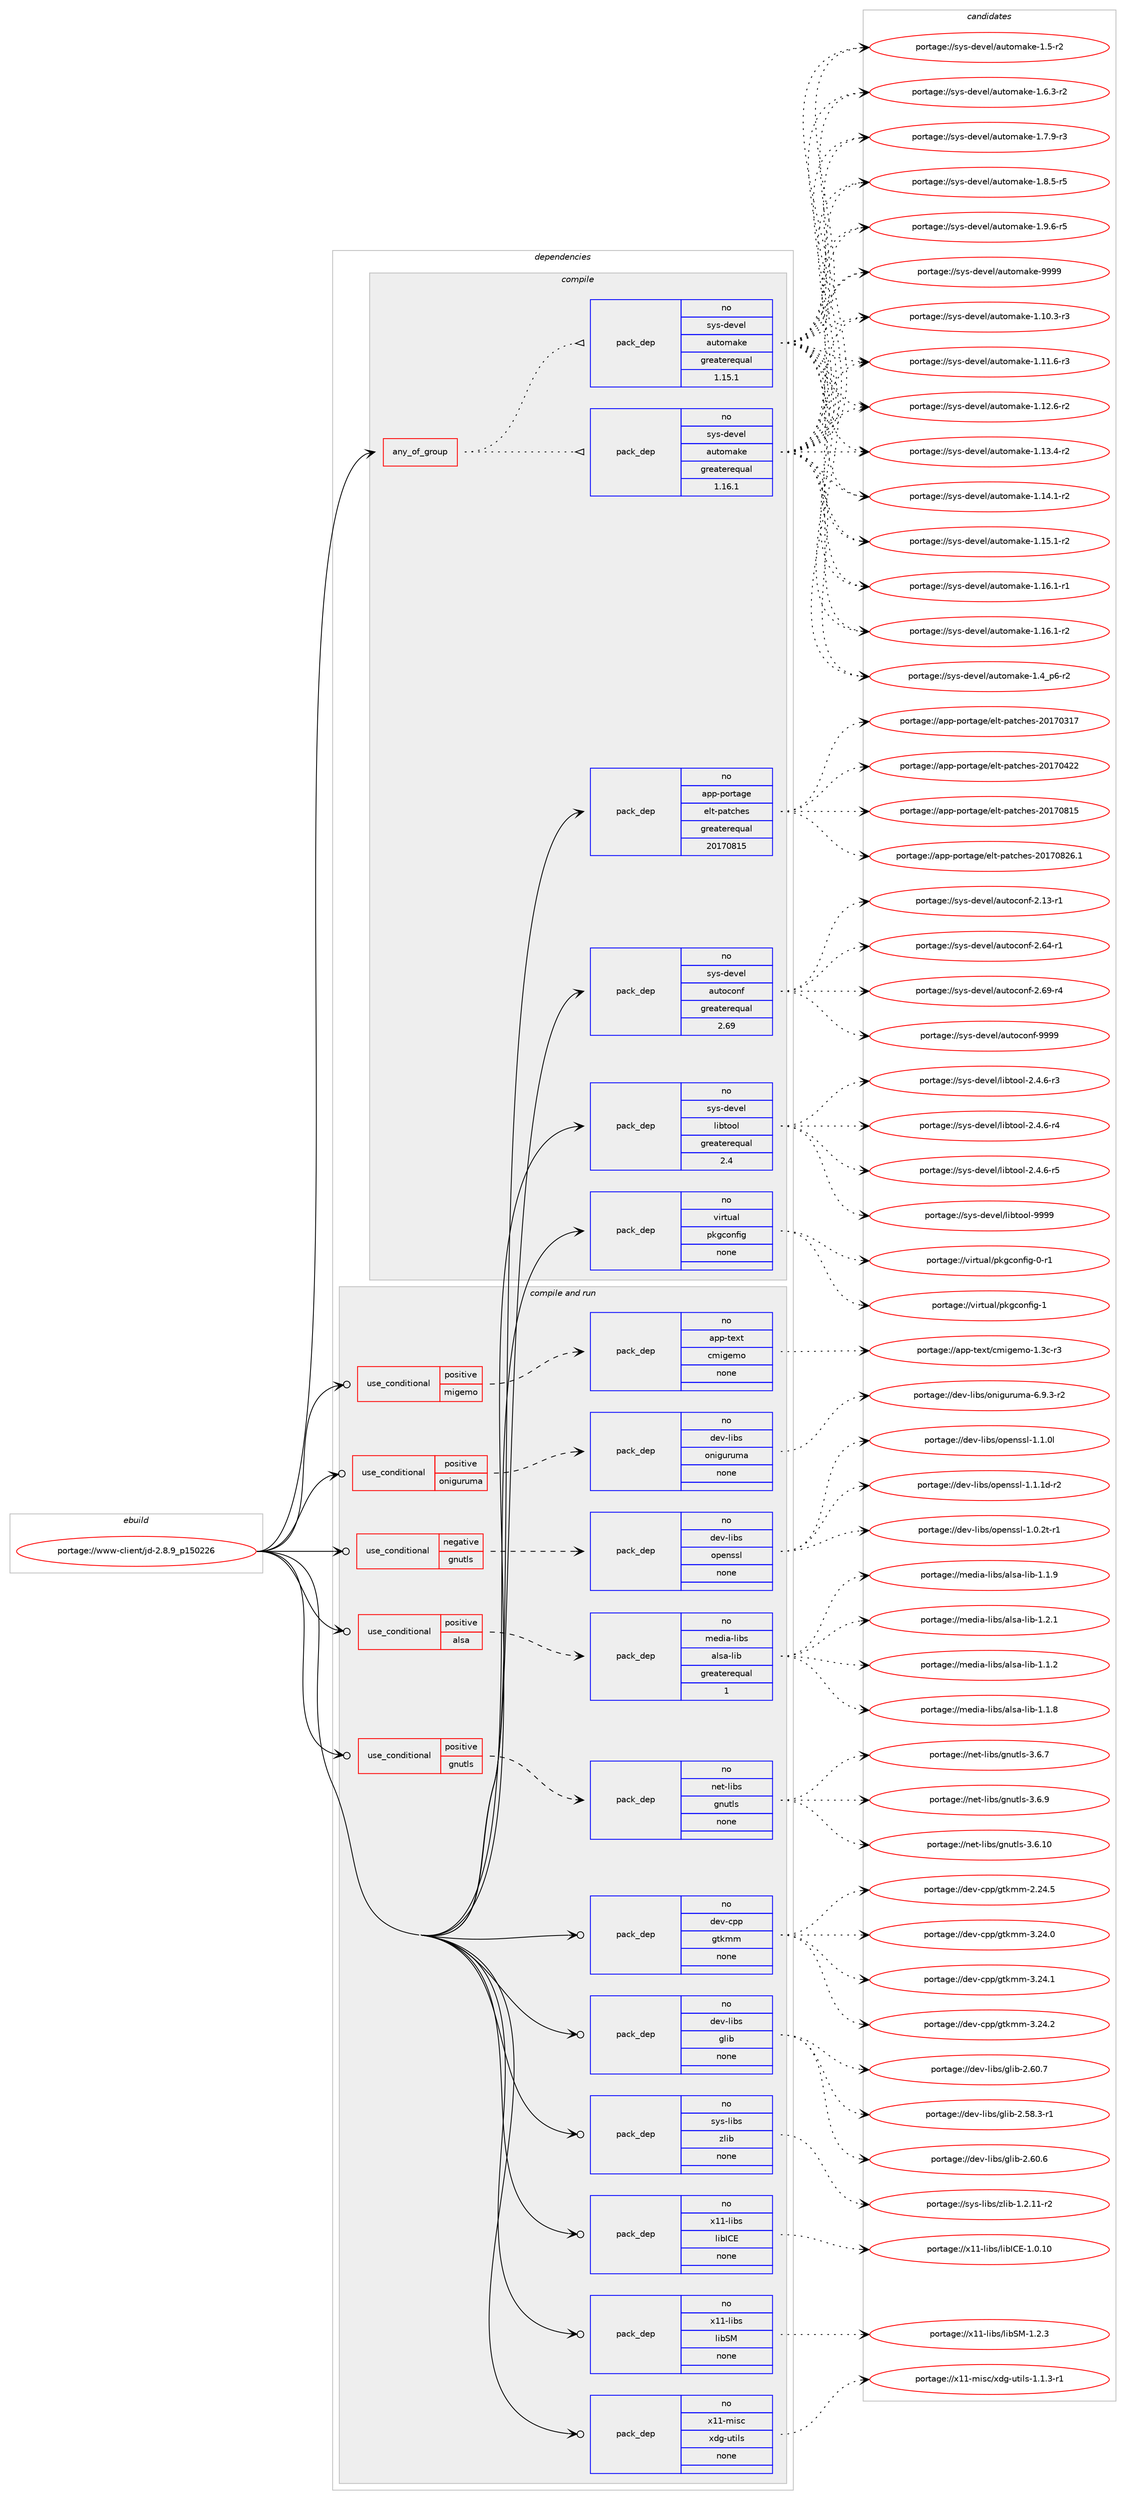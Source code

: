 digraph prolog {

# *************
# Graph options
# *************

newrank=true;
concentrate=true;
compound=true;
graph [rankdir=LR,fontname=Helvetica,fontsize=10,ranksep=1.5];#, ranksep=2.5, nodesep=0.2];
edge  [arrowhead=vee];
node  [fontname=Helvetica,fontsize=10];

# **********
# The ebuild
# **********

subgraph cluster_leftcol {
color=gray;
rank=same;
label=<<i>ebuild</i>>;
id [label="portage://www-client/jd-2.8.9_p150226", color=red, width=4, href="../www-client/jd-2.8.9_p150226.svg"];
}

# ****************
# The dependencies
# ****************

subgraph cluster_midcol {
color=gray;
label=<<i>dependencies</i>>;
subgraph cluster_compile {
fillcolor="#eeeeee";
style=filled;
label=<<i>compile</i>>;
subgraph any7568 {
dependency441663 [label=<<TABLE BORDER="0" CELLBORDER="1" CELLSPACING="0" CELLPADDING="4"><TR><TD CELLPADDING="10">any_of_group</TD></TR></TABLE>>, shape=none, color=red];subgraph pack327552 {
dependency441664 [label=<<TABLE BORDER="0" CELLBORDER="1" CELLSPACING="0" CELLPADDING="4" WIDTH="220"><TR><TD ROWSPAN="6" CELLPADDING="30">pack_dep</TD></TR><TR><TD WIDTH="110">no</TD></TR><TR><TD>sys-devel</TD></TR><TR><TD>automake</TD></TR><TR><TD>greaterequal</TD></TR><TR><TD>1.16.1</TD></TR></TABLE>>, shape=none, color=blue];
}
dependency441663:e -> dependency441664:w [weight=20,style="dotted",arrowhead="oinv"];
subgraph pack327553 {
dependency441665 [label=<<TABLE BORDER="0" CELLBORDER="1" CELLSPACING="0" CELLPADDING="4" WIDTH="220"><TR><TD ROWSPAN="6" CELLPADDING="30">pack_dep</TD></TR><TR><TD WIDTH="110">no</TD></TR><TR><TD>sys-devel</TD></TR><TR><TD>automake</TD></TR><TR><TD>greaterequal</TD></TR><TR><TD>1.15.1</TD></TR></TABLE>>, shape=none, color=blue];
}
dependency441663:e -> dependency441665:w [weight=20,style="dotted",arrowhead="oinv"];
}
id:e -> dependency441663:w [weight=20,style="solid",arrowhead="vee"];
subgraph pack327554 {
dependency441666 [label=<<TABLE BORDER="0" CELLBORDER="1" CELLSPACING="0" CELLPADDING="4" WIDTH="220"><TR><TD ROWSPAN="6" CELLPADDING="30">pack_dep</TD></TR><TR><TD WIDTH="110">no</TD></TR><TR><TD>app-portage</TD></TR><TR><TD>elt-patches</TD></TR><TR><TD>greaterequal</TD></TR><TR><TD>20170815</TD></TR></TABLE>>, shape=none, color=blue];
}
id:e -> dependency441666:w [weight=20,style="solid",arrowhead="vee"];
subgraph pack327555 {
dependency441667 [label=<<TABLE BORDER="0" CELLBORDER="1" CELLSPACING="0" CELLPADDING="4" WIDTH="220"><TR><TD ROWSPAN="6" CELLPADDING="30">pack_dep</TD></TR><TR><TD WIDTH="110">no</TD></TR><TR><TD>sys-devel</TD></TR><TR><TD>autoconf</TD></TR><TR><TD>greaterequal</TD></TR><TR><TD>2.69</TD></TR></TABLE>>, shape=none, color=blue];
}
id:e -> dependency441667:w [weight=20,style="solid",arrowhead="vee"];
subgraph pack327556 {
dependency441668 [label=<<TABLE BORDER="0" CELLBORDER="1" CELLSPACING="0" CELLPADDING="4" WIDTH="220"><TR><TD ROWSPAN="6" CELLPADDING="30">pack_dep</TD></TR><TR><TD WIDTH="110">no</TD></TR><TR><TD>sys-devel</TD></TR><TR><TD>libtool</TD></TR><TR><TD>greaterequal</TD></TR><TR><TD>2.4</TD></TR></TABLE>>, shape=none, color=blue];
}
id:e -> dependency441668:w [weight=20,style="solid",arrowhead="vee"];
subgraph pack327557 {
dependency441669 [label=<<TABLE BORDER="0" CELLBORDER="1" CELLSPACING="0" CELLPADDING="4" WIDTH="220"><TR><TD ROWSPAN="6" CELLPADDING="30">pack_dep</TD></TR><TR><TD WIDTH="110">no</TD></TR><TR><TD>virtual</TD></TR><TR><TD>pkgconfig</TD></TR><TR><TD>none</TD></TR><TR><TD></TD></TR></TABLE>>, shape=none, color=blue];
}
id:e -> dependency441669:w [weight=20,style="solid",arrowhead="vee"];
}
subgraph cluster_compileandrun {
fillcolor="#eeeeee";
style=filled;
label=<<i>compile and run</i>>;
subgraph cond106264 {
dependency441670 [label=<<TABLE BORDER="0" CELLBORDER="1" CELLSPACING="0" CELLPADDING="4"><TR><TD ROWSPAN="3" CELLPADDING="10">use_conditional</TD></TR><TR><TD>negative</TD></TR><TR><TD>gnutls</TD></TR></TABLE>>, shape=none, color=red];
subgraph pack327558 {
dependency441671 [label=<<TABLE BORDER="0" CELLBORDER="1" CELLSPACING="0" CELLPADDING="4" WIDTH="220"><TR><TD ROWSPAN="6" CELLPADDING="30">pack_dep</TD></TR><TR><TD WIDTH="110">no</TD></TR><TR><TD>dev-libs</TD></TR><TR><TD>openssl</TD></TR><TR><TD>none</TD></TR><TR><TD></TD></TR></TABLE>>, shape=none, color=blue];
}
dependency441670:e -> dependency441671:w [weight=20,style="dashed",arrowhead="vee"];
}
id:e -> dependency441670:w [weight=20,style="solid",arrowhead="odotvee"];
subgraph cond106265 {
dependency441672 [label=<<TABLE BORDER="0" CELLBORDER="1" CELLSPACING="0" CELLPADDING="4"><TR><TD ROWSPAN="3" CELLPADDING="10">use_conditional</TD></TR><TR><TD>positive</TD></TR><TR><TD>alsa</TD></TR></TABLE>>, shape=none, color=red];
subgraph pack327559 {
dependency441673 [label=<<TABLE BORDER="0" CELLBORDER="1" CELLSPACING="0" CELLPADDING="4" WIDTH="220"><TR><TD ROWSPAN="6" CELLPADDING="30">pack_dep</TD></TR><TR><TD WIDTH="110">no</TD></TR><TR><TD>media-libs</TD></TR><TR><TD>alsa-lib</TD></TR><TR><TD>greaterequal</TD></TR><TR><TD>1</TD></TR></TABLE>>, shape=none, color=blue];
}
dependency441672:e -> dependency441673:w [weight=20,style="dashed",arrowhead="vee"];
}
id:e -> dependency441672:w [weight=20,style="solid",arrowhead="odotvee"];
subgraph cond106266 {
dependency441674 [label=<<TABLE BORDER="0" CELLBORDER="1" CELLSPACING="0" CELLPADDING="4"><TR><TD ROWSPAN="3" CELLPADDING="10">use_conditional</TD></TR><TR><TD>positive</TD></TR><TR><TD>gnutls</TD></TR></TABLE>>, shape=none, color=red];
subgraph pack327560 {
dependency441675 [label=<<TABLE BORDER="0" CELLBORDER="1" CELLSPACING="0" CELLPADDING="4" WIDTH="220"><TR><TD ROWSPAN="6" CELLPADDING="30">pack_dep</TD></TR><TR><TD WIDTH="110">no</TD></TR><TR><TD>net-libs</TD></TR><TR><TD>gnutls</TD></TR><TR><TD>none</TD></TR><TR><TD></TD></TR></TABLE>>, shape=none, color=blue];
}
dependency441674:e -> dependency441675:w [weight=20,style="dashed",arrowhead="vee"];
}
id:e -> dependency441674:w [weight=20,style="solid",arrowhead="odotvee"];
subgraph cond106267 {
dependency441676 [label=<<TABLE BORDER="0" CELLBORDER="1" CELLSPACING="0" CELLPADDING="4"><TR><TD ROWSPAN="3" CELLPADDING="10">use_conditional</TD></TR><TR><TD>positive</TD></TR><TR><TD>migemo</TD></TR></TABLE>>, shape=none, color=red];
subgraph pack327561 {
dependency441677 [label=<<TABLE BORDER="0" CELLBORDER="1" CELLSPACING="0" CELLPADDING="4" WIDTH="220"><TR><TD ROWSPAN="6" CELLPADDING="30">pack_dep</TD></TR><TR><TD WIDTH="110">no</TD></TR><TR><TD>app-text</TD></TR><TR><TD>cmigemo</TD></TR><TR><TD>none</TD></TR><TR><TD></TD></TR></TABLE>>, shape=none, color=blue];
}
dependency441676:e -> dependency441677:w [weight=20,style="dashed",arrowhead="vee"];
}
id:e -> dependency441676:w [weight=20,style="solid",arrowhead="odotvee"];
subgraph cond106268 {
dependency441678 [label=<<TABLE BORDER="0" CELLBORDER="1" CELLSPACING="0" CELLPADDING="4"><TR><TD ROWSPAN="3" CELLPADDING="10">use_conditional</TD></TR><TR><TD>positive</TD></TR><TR><TD>oniguruma</TD></TR></TABLE>>, shape=none, color=red];
subgraph pack327562 {
dependency441679 [label=<<TABLE BORDER="0" CELLBORDER="1" CELLSPACING="0" CELLPADDING="4" WIDTH="220"><TR><TD ROWSPAN="6" CELLPADDING="30">pack_dep</TD></TR><TR><TD WIDTH="110">no</TD></TR><TR><TD>dev-libs</TD></TR><TR><TD>oniguruma</TD></TR><TR><TD>none</TD></TR><TR><TD></TD></TR></TABLE>>, shape=none, color=blue];
}
dependency441678:e -> dependency441679:w [weight=20,style="dashed",arrowhead="vee"];
}
id:e -> dependency441678:w [weight=20,style="solid",arrowhead="odotvee"];
subgraph pack327563 {
dependency441680 [label=<<TABLE BORDER="0" CELLBORDER="1" CELLSPACING="0" CELLPADDING="4" WIDTH="220"><TR><TD ROWSPAN="6" CELLPADDING="30">pack_dep</TD></TR><TR><TD WIDTH="110">no</TD></TR><TR><TD>dev-cpp</TD></TR><TR><TD>gtkmm</TD></TR><TR><TD>none</TD></TR><TR><TD></TD></TR></TABLE>>, shape=none, color=blue];
}
id:e -> dependency441680:w [weight=20,style="solid",arrowhead="odotvee"];
subgraph pack327564 {
dependency441681 [label=<<TABLE BORDER="0" CELLBORDER="1" CELLSPACING="0" CELLPADDING="4" WIDTH="220"><TR><TD ROWSPAN="6" CELLPADDING="30">pack_dep</TD></TR><TR><TD WIDTH="110">no</TD></TR><TR><TD>dev-libs</TD></TR><TR><TD>glib</TD></TR><TR><TD>none</TD></TR><TR><TD></TD></TR></TABLE>>, shape=none, color=blue];
}
id:e -> dependency441681:w [weight=20,style="solid",arrowhead="odotvee"];
subgraph pack327565 {
dependency441682 [label=<<TABLE BORDER="0" CELLBORDER="1" CELLSPACING="0" CELLPADDING="4" WIDTH="220"><TR><TD ROWSPAN="6" CELLPADDING="30">pack_dep</TD></TR><TR><TD WIDTH="110">no</TD></TR><TR><TD>sys-libs</TD></TR><TR><TD>zlib</TD></TR><TR><TD>none</TD></TR><TR><TD></TD></TR></TABLE>>, shape=none, color=blue];
}
id:e -> dependency441682:w [weight=20,style="solid",arrowhead="odotvee"];
subgraph pack327566 {
dependency441683 [label=<<TABLE BORDER="0" CELLBORDER="1" CELLSPACING="0" CELLPADDING="4" WIDTH="220"><TR><TD ROWSPAN="6" CELLPADDING="30">pack_dep</TD></TR><TR><TD WIDTH="110">no</TD></TR><TR><TD>x11-libs</TD></TR><TR><TD>libICE</TD></TR><TR><TD>none</TD></TR><TR><TD></TD></TR></TABLE>>, shape=none, color=blue];
}
id:e -> dependency441683:w [weight=20,style="solid",arrowhead="odotvee"];
subgraph pack327567 {
dependency441684 [label=<<TABLE BORDER="0" CELLBORDER="1" CELLSPACING="0" CELLPADDING="4" WIDTH="220"><TR><TD ROWSPAN="6" CELLPADDING="30">pack_dep</TD></TR><TR><TD WIDTH="110">no</TD></TR><TR><TD>x11-libs</TD></TR><TR><TD>libSM</TD></TR><TR><TD>none</TD></TR><TR><TD></TD></TR></TABLE>>, shape=none, color=blue];
}
id:e -> dependency441684:w [weight=20,style="solid",arrowhead="odotvee"];
subgraph pack327568 {
dependency441685 [label=<<TABLE BORDER="0" CELLBORDER="1" CELLSPACING="0" CELLPADDING="4" WIDTH="220"><TR><TD ROWSPAN="6" CELLPADDING="30">pack_dep</TD></TR><TR><TD WIDTH="110">no</TD></TR><TR><TD>x11-misc</TD></TR><TR><TD>xdg-utils</TD></TR><TR><TD>none</TD></TR><TR><TD></TD></TR></TABLE>>, shape=none, color=blue];
}
id:e -> dependency441685:w [weight=20,style="solid",arrowhead="odotvee"];
}
subgraph cluster_run {
fillcolor="#eeeeee";
style=filled;
label=<<i>run</i>>;
}
}

# **************
# The candidates
# **************

subgraph cluster_choices {
rank=same;
color=gray;
label=<<i>candidates</i>>;

subgraph choice327552 {
color=black;
nodesep=1;
choiceportage11512111545100101118101108479711711611110997107101454946494846514511451 [label="portage://sys-devel/automake-1.10.3-r3", color=red, width=4,href="../sys-devel/automake-1.10.3-r3.svg"];
choiceportage11512111545100101118101108479711711611110997107101454946494946544511451 [label="portage://sys-devel/automake-1.11.6-r3", color=red, width=4,href="../sys-devel/automake-1.11.6-r3.svg"];
choiceportage11512111545100101118101108479711711611110997107101454946495046544511450 [label="portage://sys-devel/automake-1.12.6-r2", color=red, width=4,href="../sys-devel/automake-1.12.6-r2.svg"];
choiceportage11512111545100101118101108479711711611110997107101454946495146524511450 [label="portage://sys-devel/automake-1.13.4-r2", color=red, width=4,href="../sys-devel/automake-1.13.4-r2.svg"];
choiceportage11512111545100101118101108479711711611110997107101454946495246494511450 [label="portage://sys-devel/automake-1.14.1-r2", color=red, width=4,href="../sys-devel/automake-1.14.1-r2.svg"];
choiceportage11512111545100101118101108479711711611110997107101454946495346494511450 [label="portage://sys-devel/automake-1.15.1-r2", color=red, width=4,href="../sys-devel/automake-1.15.1-r2.svg"];
choiceportage11512111545100101118101108479711711611110997107101454946495446494511449 [label="portage://sys-devel/automake-1.16.1-r1", color=red, width=4,href="../sys-devel/automake-1.16.1-r1.svg"];
choiceportage11512111545100101118101108479711711611110997107101454946495446494511450 [label="portage://sys-devel/automake-1.16.1-r2", color=red, width=4,href="../sys-devel/automake-1.16.1-r2.svg"];
choiceportage115121115451001011181011084797117116111109971071014549465295112544511450 [label="portage://sys-devel/automake-1.4_p6-r2", color=red, width=4,href="../sys-devel/automake-1.4_p6-r2.svg"];
choiceportage11512111545100101118101108479711711611110997107101454946534511450 [label="portage://sys-devel/automake-1.5-r2", color=red, width=4,href="../sys-devel/automake-1.5-r2.svg"];
choiceportage115121115451001011181011084797117116111109971071014549465446514511450 [label="portage://sys-devel/automake-1.6.3-r2", color=red, width=4,href="../sys-devel/automake-1.6.3-r2.svg"];
choiceportage115121115451001011181011084797117116111109971071014549465546574511451 [label="portage://sys-devel/automake-1.7.9-r3", color=red, width=4,href="../sys-devel/automake-1.7.9-r3.svg"];
choiceportage115121115451001011181011084797117116111109971071014549465646534511453 [label="portage://sys-devel/automake-1.8.5-r5", color=red, width=4,href="../sys-devel/automake-1.8.5-r5.svg"];
choiceportage115121115451001011181011084797117116111109971071014549465746544511453 [label="portage://sys-devel/automake-1.9.6-r5", color=red, width=4,href="../sys-devel/automake-1.9.6-r5.svg"];
choiceportage115121115451001011181011084797117116111109971071014557575757 [label="portage://sys-devel/automake-9999", color=red, width=4,href="../sys-devel/automake-9999.svg"];
dependency441664:e -> choiceportage11512111545100101118101108479711711611110997107101454946494846514511451:w [style=dotted,weight="100"];
dependency441664:e -> choiceportage11512111545100101118101108479711711611110997107101454946494946544511451:w [style=dotted,weight="100"];
dependency441664:e -> choiceportage11512111545100101118101108479711711611110997107101454946495046544511450:w [style=dotted,weight="100"];
dependency441664:e -> choiceportage11512111545100101118101108479711711611110997107101454946495146524511450:w [style=dotted,weight="100"];
dependency441664:e -> choiceportage11512111545100101118101108479711711611110997107101454946495246494511450:w [style=dotted,weight="100"];
dependency441664:e -> choiceportage11512111545100101118101108479711711611110997107101454946495346494511450:w [style=dotted,weight="100"];
dependency441664:e -> choiceportage11512111545100101118101108479711711611110997107101454946495446494511449:w [style=dotted,weight="100"];
dependency441664:e -> choiceportage11512111545100101118101108479711711611110997107101454946495446494511450:w [style=dotted,weight="100"];
dependency441664:e -> choiceportage115121115451001011181011084797117116111109971071014549465295112544511450:w [style=dotted,weight="100"];
dependency441664:e -> choiceportage11512111545100101118101108479711711611110997107101454946534511450:w [style=dotted,weight="100"];
dependency441664:e -> choiceportage115121115451001011181011084797117116111109971071014549465446514511450:w [style=dotted,weight="100"];
dependency441664:e -> choiceportage115121115451001011181011084797117116111109971071014549465546574511451:w [style=dotted,weight="100"];
dependency441664:e -> choiceportage115121115451001011181011084797117116111109971071014549465646534511453:w [style=dotted,weight="100"];
dependency441664:e -> choiceportage115121115451001011181011084797117116111109971071014549465746544511453:w [style=dotted,weight="100"];
dependency441664:e -> choiceportage115121115451001011181011084797117116111109971071014557575757:w [style=dotted,weight="100"];
}
subgraph choice327553 {
color=black;
nodesep=1;
choiceportage11512111545100101118101108479711711611110997107101454946494846514511451 [label="portage://sys-devel/automake-1.10.3-r3", color=red, width=4,href="../sys-devel/automake-1.10.3-r3.svg"];
choiceportage11512111545100101118101108479711711611110997107101454946494946544511451 [label="portage://sys-devel/automake-1.11.6-r3", color=red, width=4,href="../sys-devel/automake-1.11.6-r3.svg"];
choiceportage11512111545100101118101108479711711611110997107101454946495046544511450 [label="portage://sys-devel/automake-1.12.6-r2", color=red, width=4,href="../sys-devel/automake-1.12.6-r2.svg"];
choiceportage11512111545100101118101108479711711611110997107101454946495146524511450 [label="portage://sys-devel/automake-1.13.4-r2", color=red, width=4,href="../sys-devel/automake-1.13.4-r2.svg"];
choiceportage11512111545100101118101108479711711611110997107101454946495246494511450 [label="portage://sys-devel/automake-1.14.1-r2", color=red, width=4,href="../sys-devel/automake-1.14.1-r2.svg"];
choiceportage11512111545100101118101108479711711611110997107101454946495346494511450 [label="portage://sys-devel/automake-1.15.1-r2", color=red, width=4,href="../sys-devel/automake-1.15.1-r2.svg"];
choiceportage11512111545100101118101108479711711611110997107101454946495446494511449 [label="portage://sys-devel/automake-1.16.1-r1", color=red, width=4,href="../sys-devel/automake-1.16.1-r1.svg"];
choiceportage11512111545100101118101108479711711611110997107101454946495446494511450 [label="portage://sys-devel/automake-1.16.1-r2", color=red, width=4,href="../sys-devel/automake-1.16.1-r2.svg"];
choiceportage115121115451001011181011084797117116111109971071014549465295112544511450 [label="portage://sys-devel/automake-1.4_p6-r2", color=red, width=4,href="../sys-devel/automake-1.4_p6-r2.svg"];
choiceportage11512111545100101118101108479711711611110997107101454946534511450 [label="portage://sys-devel/automake-1.5-r2", color=red, width=4,href="../sys-devel/automake-1.5-r2.svg"];
choiceportage115121115451001011181011084797117116111109971071014549465446514511450 [label="portage://sys-devel/automake-1.6.3-r2", color=red, width=4,href="../sys-devel/automake-1.6.3-r2.svg"];
choiceportage115121115451001011181011084797117116111109971071014549465546574511451 [label="portage://sys-devel/automake-1.7.9-r3", color=red, width=4,href="../sys-devel/automake-1.7.9-r3.svg"];
choiceportage115121115451001011181011084797117116111109971071014549465646534511453 [label="portage://sys-devel/automake-1.8.5-r5", color=red, width=4,href="../sys-devel/automake-1.8.5-r5.svg"];
choiceportage115121115451001011181011084797117116111109971071014549465746544511453 [label="portage://sys-devel/automake-1.9.6-r5", color=red, width=4,href="../sys-devel/automake-1.9.6-r5.svg"];
choiceportage115121115451001011181011084797117116111109971071014557575757 [label="portage://sys-devel/automake-9999", color=red, width=4,href="../sys-devel/automake-9999.svg"];
dependency441665:e -> choiceportage11512111545100101118101108479711711611110997107101454946494846514511451:w [style=dotted,weight="100"];
dependency441665:e -> choiceportage11512111545100101118101108479711711611110997107101454946494946544511451:w [style=dotted,weight="100"];
dependency441665:e -> choiceportage11512111545100101118101108479711711611110997107101454946495046544511450:w [style=dotted,weight="100"];
dependency441665:e -> choiceportage11512111545100101118101108479711711611110997107101454946495146524511450:w [style=dotted,weight="100"];
dependency441665:e -> choiceportage11512111545100101118101108479711711611110997107101454946495246494511450:w [style=dotted,weight="100"];
dependency441665:e -> choiceportage11512111545100101118101108479711711611110997107101454946495346494511450:w [style=dotted,weight="100"];
dependency441665:e -> choiceportage11512111545100101118101108479711711611110997107101454946495446494511449:w [style=dotted,weight="100"];
dependency441665:e -> choiceportage11512111545100101118101108479711711611110997107101454946495446494511450:w [style=dotted,weight="100"];
dependency441665:e -> choiceportage115121115451001011181011084797117116111109971071014549465295112544511450:w [style=dotted,weight="100"];
dependency441665:e -> choiceportage11512111545100101118101108479711711611110997107101454946534511450:w [style=dotted,weight="100"];
dependency441665:e -> choiceportage115121115451001011181011084797117116111109971071014549465446514511450:w [style=dotted,weight="100"];
dependency441665:e -> choiceportage115121115451001011181011084797117116111109971071014549465546574511451:w [style=dotted,weight="100"];
dependency441665:e -> choiceportage115121115451001011181011084797117116111109971071014549465646534511453:w [style=dotted,weight="100"];
dependency441665:e -> choiceportage115121115451001011181011084797117116111109971071014549465746544511453:w [style=dotted,weight="100"];
dependency441665:e -> choiceportage115121115451001011181011084797117116111109971071014557575757:w [style=dotted,weight="100"];
}
subgraph choice327554 {
color=black;
nodesep=1;
choiceportage97112112451121111141169710310147101108116451129711699104101115455048495548514955 [label="portage://app-portage/elt-patches-20170317", color=red, width=4,href="../app-portage/elt-patches-20170317.svg"];
choiceportage97112112451121111141169710310147101108116451129711699104101115455048495548525050 [label="portage://app-portage/elt-patches-20170422", color=red, width=4,href="../app-portage/elt-patches-20170422.svg"];
choiceportage97112112451121111141169710310147101108116451129711699104101115455048495548564953 [label="portage://app-portage/elt-patches-20170815", color=red, width=4,href="../app-portage/elt-patches-20170815.svg"];
choiceportage971121124511211111411697103101471011081164511297116991041011154550484955485650544649 [label="portage://app-portage/elt-patches-20170826.1", color=red, width=4,href="../app-portage/elt-patches-20170826.1.svg"];
dependency441666:e -> choiceportage97112112451121111141169710310147101108116451129711699104101115455048495548514955:w [style=dotted,weight="100"];
dependency441666:e -> choiceportage97112112451121111141169710310147101108116451129711699104101115455048495548525050:w [style=dotted,weight="100"];
dependency441666:e -> choiceportage97112112451121111141169710310147101108116451129711699104101115455048495548564953:w [style=dotted,weight="100"];
dependency441666:e -> choiceportage971121124511211111411697103101471011081164511297116991041011154550484955485650544649:w [style=dotted,weight="100"];
}
subgraph choice327555 {
color=black;
nodesep=1;
choiceportage1151211154510010111810110847971171161119911111010245504649514511449 [label="portage://sys-devel/autoconf-2.13-r1", color=red, width=4,href="../sys-devel/autoconf-2.13-r1.svg"];
choiceportage1151211154510010111810110847971171161119911111010245504654524511449 [label="portage://sys-devel/autoconf-2.64-r1", color=red, width=4,href="../sys-devel/autoconf-2.64-r1.svg"];
choiceportage1151211154510010111810110847971171161119911111010245504654574511452 [label="portage://sys-devel/autoconf-2.69-r4", color=red, width=4,href="../sys-devel/autoconf-2.69-r4.svg"];
choiceportage115121115451001011181011084797117116111991111101024557575757 [label="portage://sys-devel/autoconf-9999", color=red, width=4,href="../sys-devel/autoconf-9999.svg"];
dependency441667:e -> choiceportage1151211154510010111810110847971171161119911111010245504649514511449:w [style=dotted,weight="100"];
dependency441667:e -> choiceportage1151211154510010111810110847971171161119911111010245504654524511449:w [style=dotted,weight="100"];
dependency441667:e -> choiceportage1151211154510010111810110847971171161119911111010245504654574511452:w [style=dotted,weight="100"];
dependency441667:e -> choiceportage115121115451001011181011084797117116111991111101024557575757:w [style=dotted,weight="100"];
}
subgraph choice327556 {
color=black;
nodesep=1;
choiceportage1151211154510010111810110847108105981161111111084550465246544511451 [label="portage://sys-devel/libtool-2.4.6-r3", color=red, width=4,href="../sys-devel/libtool-2.4.6-r3.svg"];
choiceportage1151211154510010111810110847108105981161111111084550465246544511452 [label="portage://sys-devel/libtool-2.4.6-r4", color=red, width=4,href="../sys-devel/libtool-2.4.6-r4.svg"];
choiceportage1151211154510010111810110847108105981161111111084550465246544511453 [label="portage://sys-devel/libtool-2.4.6-r5", color=red, width=4,href="../sys-devel/libtool-2.4.6-r5.svg"];
choiceportage1151211154510010111810110847108105981161111111084557575757 [label="portage://sys-devel/libtool-9999", color=red, width=4,href="../sys-devel/libtool-9999.svg"];
dependency441668:e -> choiceportage1151211154510010111810110847108105981161111111084550465246544511451:w [style=dotted,weight="100"];
dependency441668:e -> choiceportage1151211154510010111810110847108105981161111111084550465246544511452:w [style=dotted,weight="100"];
dependency441668:e -> choiceportage1151211154510010111810110847108105981161111111084550465246544511453:w [style=dotted,weight="100"];
dependency441668:e -> choiceportage1151211154510010111810110847108105981161111111084557575757:w [style=dotted,weight="100"];
}
subgraph choice327557 {
color=black;
nodesep=1;
choiceportage11810511411611797108471121071039911111010210510345484511449 [label="portage://virtual/pkgconfig-0-r1", color=red, width=4,href="../virtual/pkgconfig-0-r1.svg"];
choiceportage1181051141161179710847112107103991111101021051034549 [label="portage://virtual/pkgconfig-1", color=red, width=4,href="../virtual/pkgconfig-1.svg"];
dependency441669:e -> choiceportage11810511411611797108471121071039911111010210510345484511449:w [style=dotted,weight="100"];
dependency441669:e -> choiceportage1181051141161179710847112107103991111101021051034549:w [style=dotted,weight="100"];
}
subgraph choice327558 {
color=black;
nodesep=1;
choiceportage1001011184510810598115471111121011101151151084549464846501164511449 [label="portage://dev-libs/openssl-1.0.2t-r1", color=red, width=4,href="../dev-libs/openssl-1.0.2t-r1.svg"];
choiceportage100101118451081059811547111112101110115115108454946494648108 [label="portage://dev-libs/openssl-1.1.0l", color=red, width=4,href="../dev-libs/openssl-1.1.0l.svg"];
choiceportage1001011184510810598115471111121011101151151084549464946491004511450 [label="portage://dev-libs/openssl-1.1.1d-r2", color=red, width=4,href="../dev-libs/openssl-1.1.1d-r2.svg"];
dependency441671:e -> choiceportage1001011184510810598115471111121011101151151084549464846501164511449:w [style=dotted,weight="100"];
dependency441671:e -> choiceportage100101118451081059811547111112101110115115108454946494648108:w [style=dotted,weight="100"];
dependency441671:e -> choiceportage1001011184510810598115471111121011101151151084549464946491004511450:w [style=dotted,weight="100"];
}
subgraph choice327559 {
color=black;
nodesep=1;
choiceportage1091011001059745108105981154797108115974510810598454946494650 [label="portage://media-libs/alsa-lib-1.1.2", color=red, width=4,href="../media-libs/alsa-lib-1.1.2.svg"];
choiceportage1091011001059745108105981154797108115974510810598454946494656 [label="portage://media-libs/alsa-lib-1.1.8", color=red, width=4,href="../media-libs/alsa-lib-1.1.8.svg"];
choiceportage1091011001059745108105981154797108115974510810598454946494657 [label="portage://media-libs/alsa-lib-1.1.9", color=red, width=4,href="../media-libs/alsa-lib-1.1.9.svg"];
choiceportage1091011001059745108105981154797108115974510810598454946504649 [label="portage://media-libs/alsa-lib-1.2.1", color=red, width=4,href="../media-libs/alsa-lib-1.2.1.svg"];
dependency441673:e -> choiceportage1091011001059745108105981154797108115974510810598454946494650:w [style=dotted,weight="100"];
dependency441673:e -> choiceportage1091011001059745108105981154797108115974510810598454946494656:w [style=dotted,weight="100"];
dependency441673:e -> choiceportage1091011001059745108105981154797108115974510810598454946494657:w [style=dotted,weight="100"];
dependency441673:e -> choiceportage1091011001059745108105981154797108115974510810598454946504649:w [style=dotted,weight="100"];
}
subgraph choice327560 {
color=black;
nodesep=1;
choiceportage11010111645108105981154710311011711610811545514654464948 [label="portage://net-libs/gnutls-3.6.10", color=red, width=4,href="../net-libs/gnutls-3.6.10.svg"];
choiceportage110101116451081059811547103110117116108115455146544655 [label="portage://net-libs/gnutls-3.6.7", color=red, width=4,href="../net-libs/gnutls-3.6.7.svg"];
choiceportage110101116451081059811547103110117116108115455146544657 [label="portage://net-libs/gnutls-3.6.9", color=red, width=4,href="../net-libs/gnutls-3.6.9.svg"];
dependency441675:e -> choiceportage11010111645108105981154710311011711610811545514654464948:w [style=dotted,weight="100"];
dependency441675:e -> choiceportage110101116451081059811547103110117116108115455146544655:w [style=dotted,weight="100"];
dependency441675:e -> choiceportage110101116451081059811547103110117116108115455146544657:w [style=dotted,weight="100"];
}
subgraph choice327561 {
color=black;
nodesep=1;
choiceportage9711211245116101120116479910910510310110911145494651994511451 [label="portage://app-text/cmigemo-1.3c-r3", color=red, width=4,href="../app-text/cmigemo-1.3c-r3.svg"];
dependency441677:e -> choiceportage9711211245116101120116479910910510310110911145494651994511451:w [style=dotted,weight="100"];
}
subgraph choice327562 {
color=black;
nodesep=1;
choiceportage100101118451081059811547111110105103117114117109974554465746514511450 [label="portage://dev-libs/oniguruma-6.9.3-r2", color=red, width=4,href="../dev-libs/oniguruma-6.9.3-r2.svg"];
dependency441679:e -> choiceportage100101118451081059811547111110105103117114117109974554465746514511450:w [style=dotted,weight="100"];
}
subgraph choice327563 {
color=black;
nodesep=1;
choiceportage10010111845991121124710311610710910945504650524653 [label="portage://dev-cpp/gtkmm-2.24.5", color=red, width=4,href="../dev-cpp/gtkmm-2.24.5.svg"];
choiceportage10010111845991121124710311610710910945514650524648 [label="portage://dev-cpp/gtkmm-3.24.0", color=red, width=4,href="../dev-cpp/gtkmm-3.24.0.svg"];
choiceportage10010111845991121124710311610710910945514650524649 [label="portage://dev-cpp/gtkmm-3.24.1", color=red, width=4,href="../dev-cpp/gtkmm-3.24.1.svg"];
choiceportage10010111845991121124710311610710910945514650524650 [label="portage://dev-cpp/gtkmm-3.24.2", color=red, width=4,href="../dev-cpp/gtkmm-3.24.2.svg"];
dependency441680:e -> choiceportage10010111845991121124710311610710910945504650524653:w [style=dotted,weight="100"];
dependency441680:e -> choiceportage10010111845991121124710311610710910945514650524648:w [style=dotted,weight="100"];
dependency441680:e -> choiceportage10010111845991121124710311610710910945514650524649:w [style=dotted,weight="100"];
dependency441680:e -> choiceportage10010111845991121124710311610710910945514650524650:w [style=dotted,weight="100"];
}
subgraph choice327564 {
color=black;
nodesep=1;
choiceportage10010111845108105981154710310810598455046535646514511449 [label="portage://dev-libs/glib-2.58.3-r1", color=red, width=4,href="../dev-libs/glib-2.58.3-r1.svg"];
choiceportage1001011184510810598115471031081059845504654484654 [label="portage://dev-libs/glib-2.60.6", color=red, width=4,href="../dev-libs/glib-2.60.6.svg"];
choiceportage1001011184510810598115471031081059845504654484655 [label="portage://dev-libs/glib-2.60.7", color=red, width=4,href="../dev-libs/glib-2.60.7.svg"];
dependency441681:e -> choiceportage10010111845108105981154710310810598455046535646514511449:w [style=dotted,weight="100"];
dependency441681:e -> choiceportage1001011184510810598115471031081059845504654484654:w [style=dotted,weight="100"];
dependency441681:e -> choiceportage1001011184510810598115471031081059845504654484655:w [style=dotted,weight="100"];
}
subgraph choice327565 {
color=black;
nodesep=1;
choiceportage11512111545108105981154712210810598454946504649494511450 [label="portage://sys-libs/zlib-1.2.11-r2", color=red, width=4,href="../sys-libs/zlib-1.2.11-r2.svg"];
dependency441682:e -> choiceportage11512111545108105981154712210810598454946504649494511450:w [style=dotted,weight="100"];
}
subgraph choice327566 {
color=black;
nodesep=1;
choiceportage12049494510810598115471081059873676945494648464948 [label="portage://x11-libs/libICE-1.0.10", color=red, width=4,href="../x11-libs/libICE-1.0.10.svg"];
dependency441683:e -> choiceportage12049494510810598115471081059873676945494648464948:w [style=dotted,weight="100"];
}
subgraph choice327567 {
color=black;
nodesep=1;
choiceportage1204949451081059811547108105988377454946504651 [label="portage://x11-libs/libSM-1.2.3", color=red, width=4,href="../x11-libs/libSM-1.2.3.svg"];
dependency441684:e -> choiceportage1204949451081059811547108105988377454946504651:w [style=dotted,weight="100"];
}
subgraph choice327568 {
color=black;
nodesep=1;
choiceportage1204949451091051159947120100103451171161051081154549464946514511449 [label="portage://x11-misc/xdg-utils-1.1.3-r1", color=red, width=4,href="../x11-misc/xdg-utils-1.1.3-r1.svg"];
dependency441685:e -> choiceportage1204949451091051159947120100103451171161051081154549464946514511449:w [style=dotted,weight="100"];
}
}

}
